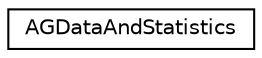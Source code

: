 digraph "Graphical Class Hierarchy"
{
  edge [fontname="Helvetica",fontsize="10",labelfontname="Helvetica",labelfontsize="10"];
  node [fontname="Helvetica",fontsize="10",shape=record];
  rankdir="LR";
  Node0 [label="AGDataAndStatistics",height=0.2,width=0.4,color="black", fillcolor="white", style="filled",URL="$d9/d97/class_a_g_data_and_statistics.html"];
}

